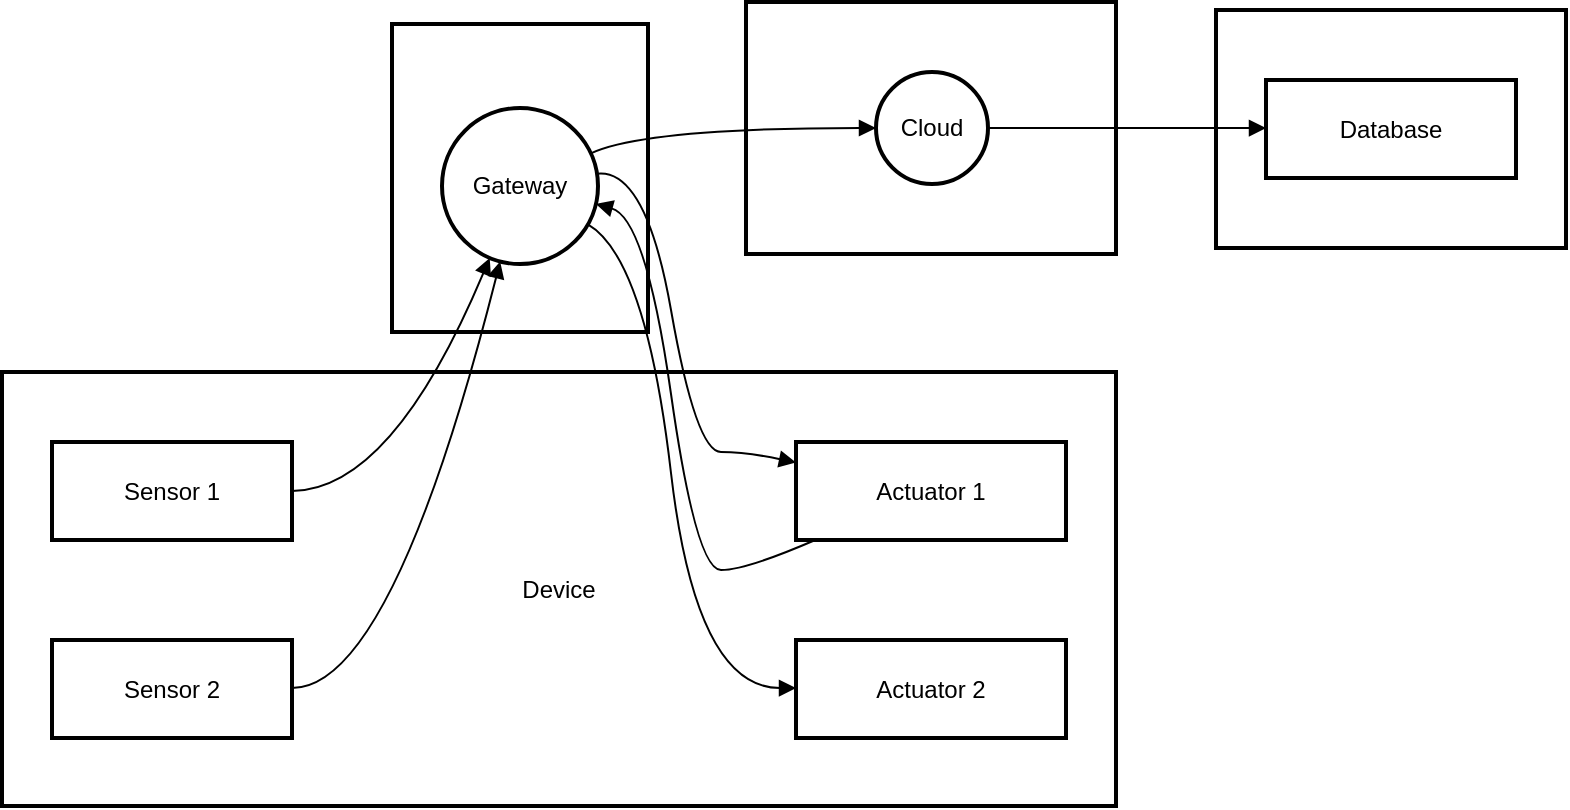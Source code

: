 <mxfile version="24.9.0">
  <diagram name="Strona-1" id="2rtsJcyfHSiPZ5xmWJv0">
    <mxGraphModel>
      <root>
        <mxCell id="0" />
        <mxCell id="1" parent="0" />
        <mxCell id="2" value="Database" style="whiteSpace=wrap;strokeWidth=2;" vertex="1" parent="1">
          <mxGeometry x="615" y="12" width="175" height="119" as="geometry" />
        </mxCell>
        <mxCell id="3" value="Cloud" style="whiteSpace=wrap;strokeWidth=2;" vertex="1" parent="1">
          <mxGeometry x="380" y="8" width="185" height="126" as="geometry" />
        </mxCell>
        <mxCell id="4" value="Gateway" style="whiteSpace=wrap;strokeWidth=2;" vertex="1" parent="1">
          <mxGeometry x="203" y="19" width="128" height="154" as="geometry" />
        </mxCell>
        <mxCell id="5" value="Device" style="whiteSpace=wrap;strokeWidth=2;" vertex="1" parent="1">
          <mxGeometry x="8" y="193" width="557" height="217" as="geometry" />
        </mxCell>
        <mxCell id="6" value="Sensor 1" style="whiteSpace=wrap;strokeWidth=2;" vertex="1" parent="1">
          <mxGeometry x="33" y="228" width="120" height="49" as="geometry" />
        </mxCell>
        <mxCell id="7" value="Sensor 2" style="whiteSpace=wrap;strokeWidth=2;" vertex="1" parent="1">
          <mxGeometry x="33" y="327" width="120" height="49" as="geometry" />
        </mxCell>
        <mxCell id="8" value="Actuator 1" style="whiteSpace=wrap;strokeWidth=2;" vertex="1" parent="1">
          <mxGeometry x="405" y="228" width="135" height="49" as="geometry" />
        </mxCell>
        <mxCell id="9" value="Actuator 2" style="whiteSpace=wrap;strokeWidth=2;" vertex="1" parent="1">
          <mxGeometry x="405" y="327" width="135" height="49" as="geometry" />
        </mxCell>
        <mxCell id="10" value="Gateway" style="ellipse;aspect=fixed;strokeWidth=2;whiteSpace=wrap;" vertex="1" parent="1">
          <mxGeometry x="228" y="61" width="78" height="78" as="geometry" />
        </mxCell>
        <mxCell id="11" value="Cloud" style="ellipse;aspect=fixed;strokeWidth=2;whiteSpace=wrap;" vertex="1" parent="1">
          <mxGeometry x="445" y="43" width="56" height="56" as="geometry" />
        </mxCell>
        <mxCell id="12" value="Database" style="whiteSpace=wrap;strokeWidth=2;" vertex="1" parent="1">
          <mxGeometry x="640" y="47" width="125" height="49" as="geometry" />
        </mxCell>
        <mxCell id="13" value="" style="curved=1;startArrow=none;endArrow=block;exitX=1;exitY=0.5;entryX=0.29;entryY=0.99;" edge="1" parent="1" source="6" target="10">
          <mxGeometry relative="1" as="geometry">
            <Array as="points">
              <mxPoint x="203" y="252" />
            </Array>
          </mxGeometry>
        </mxCell>
        <mxCell id="14" value="" style="curved=1;startArrow=none;endArrow=block;exitX=1;exitY=0.49;entryX=0.37;entryY=0.99;" edge="1" parent="1" source="7" target="10">
          <mxGeometry relative="1" as="geometry">
            <Array as="points">
              <mxPoint x="203" y="351" />
            </Array>
          </mxGeometry>
        </mxCell>
        <mxCell id="15" value="" style="curved=1;startArrow=none;endArrow=block;exitX=0.99;exitY=0.27;entryX=0;entryY=0.5;" edge="1" parent="1" source="10" target="11">
          <mxGeometry relative="1" as="geometry">
            <Array as="points">
              <mxPoint x="330" y="71" />
            </Array>
          </mxGeometry>
        </mxCell>
        <mxCell id="16" value="" style="curved=1;startArrow=none;endArrow=block;exitX=0.99;exitY=0.42;entryX=0;entryY=0.21;" edge="1" parent="1" source="10" target="8">
          <mxGeometry relative="1" as="geometry">
            <Array as="points">
              <mxPoint x="330" y="91" />
              <mxPoint x="355" y="233" />
              <mxPoint x="380" y="233" />
            </Array>
          </mxGeometry>
        </mxCell>
        <mxCell id="17" value="" style="curved=1;startArrow=none;endArrow=block;exitX=0.99;exitY=0.5;entryX=0;entryY=0.49;" edge="1" parent="1" source="11" target="12">
          <mxGeometry relative="1" as="geometry">
            <Array as="points" />
          </mxGeometry>
        </mxCell>
        <mxCell id="18" value="" style="curved=1;startArrow=none;endArrow=block;exitX=0.08;exitY=0.99;entryX=0.99;entryY=0.62;" edge="1" parent="1" source="8" target="10">
          <mxGeometry relative="1" as="geometry">
            <Array as="points">
              <mxPoint x="380" y="292" />
              <mxPoint x="355" y="292" />
              <mxPoint x="330" y="116" />
            </Array>
          </mxGeometry>
        </mxCell>
        <mxCell id="19" value="" style="curved=1;startArrow=none;endArrow=block;exitX=0.99;exitY=0.78;entryX=0;entryY=0.49;" edge="1" parent="1" source="10" target="9">
          <mxGeometry relative="1" as="geometry">
            <Array as="points">
              <mxPoint x="330" y="136" />
              <mxPoint x="355" y="351" />
            </Array>
          </mxGeometry>
        </mxCell>
      </root>
    </mxGraphModel>
  </diagram>
</mxfile>
